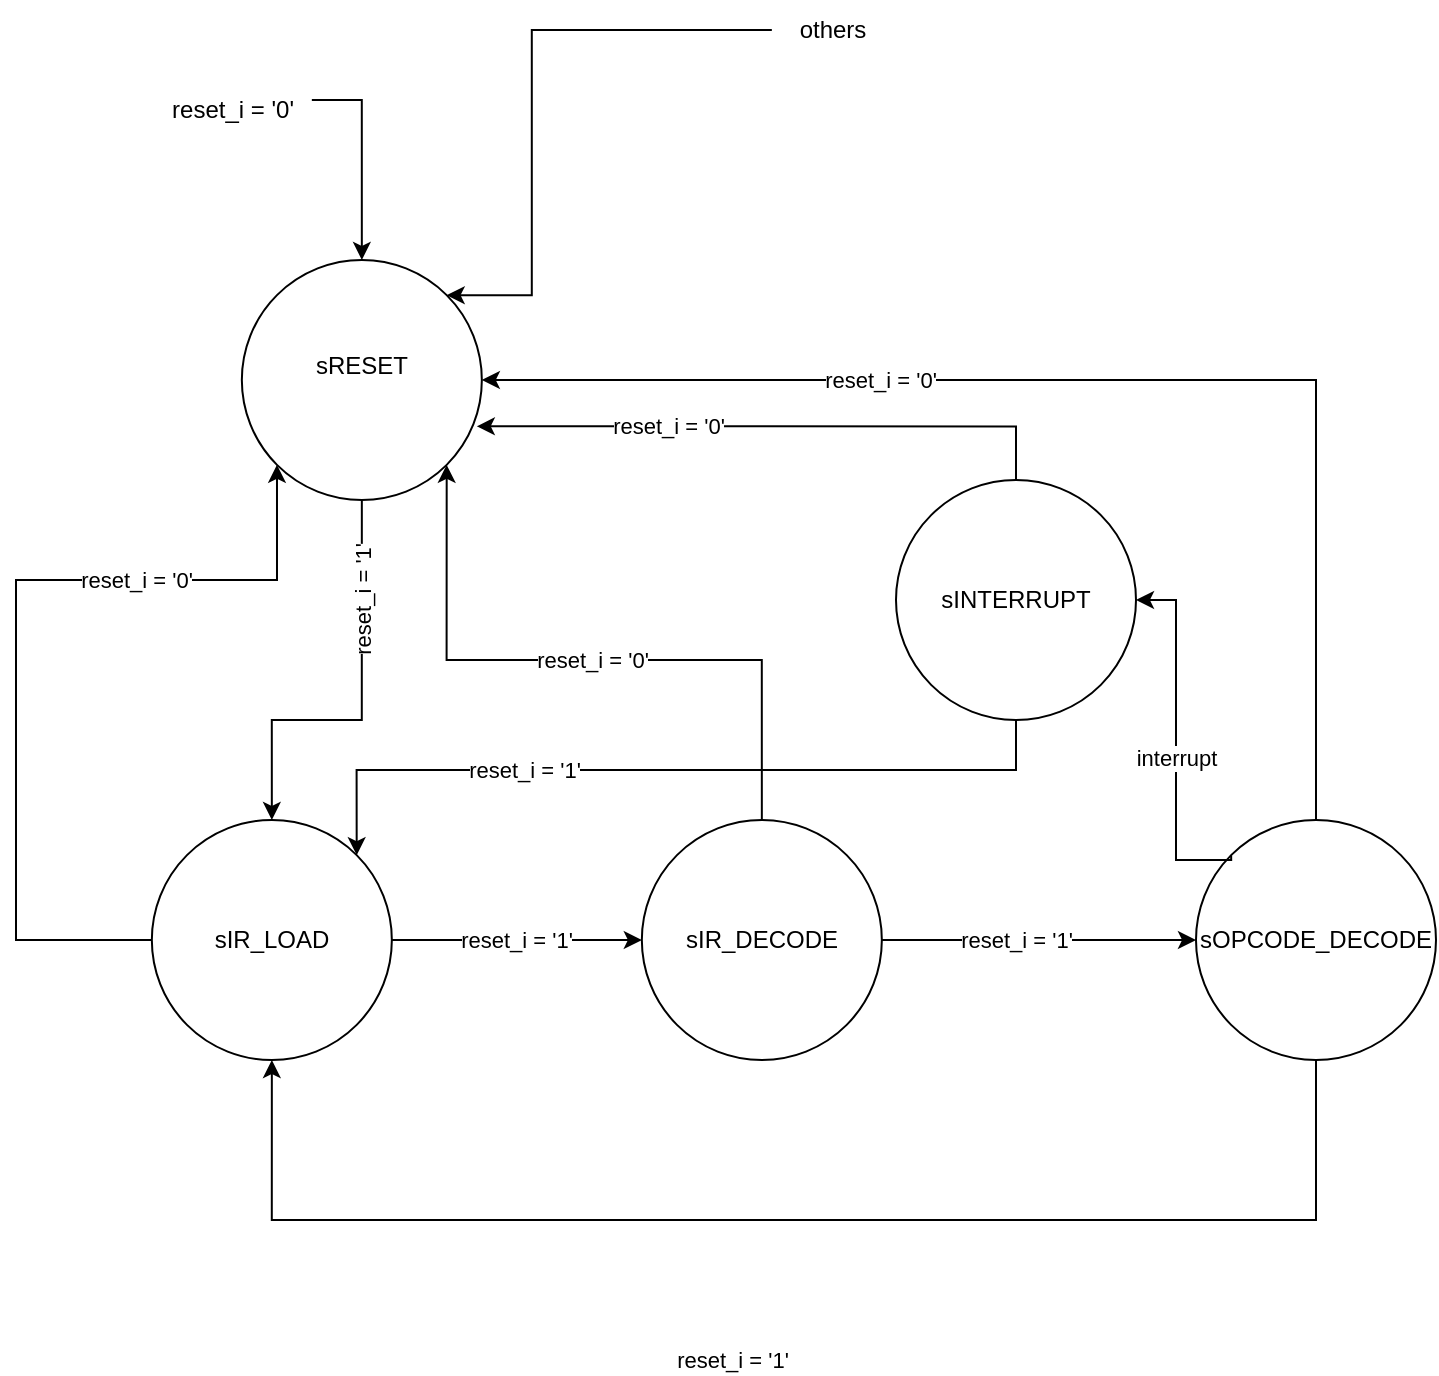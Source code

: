 <mxfile version="24.3.1" type="github">
  <diagram name="Page-1" id="O6B2R55OZhxfZqI_czE0">
    <mxGraphModel dx="840" dy="484" grid="1" gridSize="10" guides="1" tooltips="1" connect="1" arrows="1" fold="1" page="1" pageScale="1" pageWidth="850" pageHeight="1100" math="0" shadow="0">
      <root>
        <mxCell id="0" />
        <mxCell id="1" parent="0" />
        <mxCell id="JaBu_I75zH1oVb4ZYvn0-17" style="edgeStyle=orthogonalEdgeStyle;rounded=0;orthogonalLoop=1;jettySize=auto;html=1;exitX=0.5;exitY=1;exitDx=0;exitDy=0;entryX=0.5;entryY=0;entryDx=0;entryDy=0;" parent="1" source="JaBu_I75zH1oVb4ZYvn0-2" target="JaBu_I75zH1oVb4ZYvn0-3" edge="1">
          <mxGeometry relative="1" as="geometry">
            <Array as="points">
              <mxPoint x="253" y="570" />
              <mxPoint x="208" y="570" />
            </Array>
          </mxGeometry>
        </mxCell>
        <mxCell id="JaBu_I75zH1oVb4ZYvn0-2" value="sRESET&lt;div&gt;&lt;br/&gt;&lt;/div&gt;" style="ellipse;whiteSpace=wrap;html=1;aspect=fixed;" parent="1" vertex="1">
          <mxGeometry x="192.92" y="340" width="120" height="120" as="geometry" />
        </mxCell>
        <mxCell id="JaBu_I75zH1oVb4ZYvn0-18" style="edgeStyle=orthogonalEdgeStyle;rounded=0;orthogonalLoop=1;jettySize=auto;html=1;exitX=1;exitY=0.5;exitDx=0;exitDy=0;entryX=0;entryY=0.5;entryDx=0;entryDy=0;" parent="1" source="JaBu_I75zH1oVb4ZYvn0-3" target="JaBu_I75zH1oVb4ZYvn0-4" edge="1">
          <mxGeometry relative="1" as="geometry" />
        </mxCell>
        <mxCell id="JaBu_I75zH1oVb4ZYvn0-3" value="sIR_LOAD" style="ellipse;whiteSpace=wrap;html=1;aspect=fixed;" parent="1" vertex="1">
          <mxGeometry x="147.92" y="620" width="120" height="120" as="geometry" />
        </mxCell>
        <mxCell id="JaBu_I75zH1oVb4ZYvn0-19" style="edgeStyle=orthogonalEdgeStyle;rounded=0;orthogonalLoop=1;jettySize=auto;html=1;exitX=1;exitY=0.5;exitDx=0;exitDy=0;entryX=0;entryY=0.5;entryDx=0;entryDy=0;" parent="1" source="JaBu_I75zH1oVb4ZYvn0-4" target="JaBu_I75zH1oVb4ZYvn0-5" edge="1">
          <mxGeometry relative="1" as="geometry" />
        </mxCell>
        <mxCell id="JaBu_I75zH1oVb4ZYvn0-26" style="edgeStyle=orthogonalEdgeStyle;rounded=0;orthogonalLoop=1;jettySize=auto;html=1;exitX=0.5;exitY=0;exitDx=0;exitDy=0;entryX=1;entryY=1;entryDx=0;entryDy=0;" parent="1" source="JaBu_I75zH1oVb4ZYvn0-4" target="JaBu_I75zH1oVb4ZYvn0-2" edge="1">
          <mxGeometry relative="1" as="geometry" />
        </mxCell>
        <mxCell id="JaBu_I75zH1oVb4ZYvn0-4" value="sIR_DECODE" style="ellipse;whiteSpace=wrap;html=1;aspect=fixed;" parent="1" vertex="1">
          <mxGeometry x="392.92" y="620" width="120" height="120" as="geometry" />
        </mxCell>
        <mxCell id="JaBu_I75zH1oVb4ZYvn0-22" style="edgeStyle=orthogonalEdgeStyle;rounded=0;orthogonalLoop=1;jettySize=auto;html=1;exitX=0.5;exitY=1;exitDx=0;exitDy=0;entryX=0.5;entryY=1;entryDx=0;entryDy=0;" parent="1" source="JaBu_I75zH1oVb4ZYvn0-5" target="JaBu_I75zH1oVb4ZYvn0-3" edge="1">
          <mxGeometry relative="1" as="geometry">
            <Array as="points">
              <mxPoint x="730" y="820" />
              <mxPoint x="208" y="820" />
            </Array>
          </mxGeometry>
        </mxCell>
        <mxCell id="JaBu_I75zH1oVb4ZYvn0-29" style="edgeStyle=orthogonalEdgeStyle;rounded=0;orthogonalLoop=1;jettySize=auto;html=1;exitX=0.5;exitY=0;exitDx=0;exitDy=0;entryX=1;entryY=0.5;entryDx=0;entryDy=0;" parent="1" source="JaBu_I75zH1oVb4ZYvn0-5" target="JaBu_I75zH1oVb4ZYvn0-2" edge="1">
          <mxGeometry relative="1" as="geometry" />
        </mxCell>
        <mxCell id="JaBu_I75zH1oVb4ZYvn0-39" value="reset_i = &#39;0&#39;" style="edgeLabel;html=1;align=center;verticalAlign=middle;resizable=0;points=[];" parent="JaBu_I75zH1oVb4ZYvn0-29" vertex="1" connectable="0">
          <mxGeometry x="0.393" y="1" relative="1" as="geometry">
            <mxPoint x="5" y="-1" as="offset" />
          </mxGeometry>
        </mxCell>
        <mxCell id="JaBu_I75zH1oVb4ZYvn0-5" value="sOPCODE_DECODE" style="ellipse;whiteSpace=wrap;html=1;aspect=fixed;" parent="1" vertex="1">
          <mxGeometry x="670" y="620" width="120" height="120" as="geometry" />
        </mxCell>
        <mxCell id="JaBu_I75zH1oVb4ZYvn0-16" value="" style="edgeStyle=orthogonalEdgeStyle;rounded=0;orthogonalLoop=1;jettySize=auto;html=1;entryX=0.5;entryY=0;entryDx=0;entryDy=0;" parent="1" source="JaBu_I75zH1oVb4ZYvn0-7" target="JaBu_I75zH1oVb4ZYvn0-2" edge="1">
          <mxGeometry relative="1" as="geometry">
            <Array as="points">
              <mxPoint x="252.92" y="260" />
            </Array>
          </mxGeometry>
        </mxCell>
        <mxCell id="JaBu_I75zH1oVb4ZYvn0-7" value="reset_i = &#39;0&#39;" style="text;html=1;align=center;verticalAlign=middle;resizable=0;points=[];autosize=1;strokeColor=none;fillColor=none;" parent="1" vertex="1">
          <mxGeometry x="147.92" y="250" width="80" height="30" as="geometry" />
        </mxCell>
        <mxCell id="JaBu_I75zH1oVb4ZYvn0-47" style="edgeStyle=orthogonalEdgeStyle;rounded=0;orthogonalLoop=1;jettySize=auto;html=1;entryX=1;entryY=0;entryDx=0;entryDy=0;" parent="1" source="JaBu_I75zH1oVb4ZYvn0-23" target="JaBu_I75zH1oVb4ZYvn0-2" edge="1">
          <mxGeometry relative="1" as="geometry">
            <Array as="points">
              <mxPoint x="337.92" y="225" />
              <mxPoint x="337.92" y="358" />
            </Array>
          </mxGeometry>
        </mxCell>
        <mxCell id="JaBu_I75zH1oVb4ZYvn0-23" value="others" style="text;html=1;align=center;verticalAlign=middle;resizable=0;points=[];autosize=1;strokeColor=none;fillColor=none;" parent="1" vertex="1">
          <mxGeometry x="457.92" y="210" width="60" height="30" as="geometry" />
        </mxCell>
        <mxCell id="JaBu_I75zH1oVb4ZYvn0-27" style="edgeStyle=orthogonalEdgeStyle;rounded=0;orthogonalLoop=1;jettySize=auto;html=1;exitX=0;exitY=0.5;exitDx=0;exitDy=0;entryX=0;entryY=1;entryDx=0;entryDy=0;" parent="1" source="JaBu_I75zH1oVb4ZYvn0-3" target="JaBu_I75zH1oVb4ZYvn0-2" edge="1">
          <mxGeometry relative="1" as="geometry">
            <Array as="points">
              <mxPoint x="80" y="680" />
              <mxPoint x="80" y="500" />
              <mxPoint x="210" y="500" />
            </Array>
          </mxGeometry>
        </mxCell>
        <mxCell id="JaBu_I75zH1oVb4ZYvn0-40" value="reset_i = &#39;0&#39;" style="edgeLabel;html=1;align=center;verticalAlign=middle;resizable=0;points=[];" parent="1" vertex="1" connectable="0">
          <mxGeometry x="367.92" y="540" as="geometry" />
        </mxCell>
        <mxCell id="JaBu_I75zH1oVb4ZYvn0-42" value="reset_i = &#39;0&#39;" style="edgeLabel;html=1;align=center;verticalAlign=middle;resizable=0;points=[];" parent="1" vertex="1" connectable="0">
          <mxGeometry x="140" y="500" as="geometry" />
        </mxCell>
        <mxCell id="JaBu_I75zH1oVb4ZYvn0-43" value="reset_i = &#39;1&#39;" style="edgeLabel;html=1;align=center;verticalAlign=middle;resizable=0;points=[];rotation=-90;" parent="1" vertex="1" connectable="0">
          <mxGeometry x="252.92" y="510" as="geometry" />
        </mxCell>
        <mxCell id="JaBu_I75zH1oVb4ZYvn0-44" value="reset_i = &#39;1&#39;" style="edgeLabel;html=1;align=center;verticalAlign=middle;resizable=0;points=[];rotation=0;" parent="1" vertex="1" connectable="0">
          <mxGeometry x="330" y="680" as="geometry" />
        </mxCell>
        <mxCell id="JaBu_I75zH1oVb4ZYvn0-45" value="reset_i = &#39;1&#39;" style="edgeLabel;html=1;align=center;verticalAlign=middle;resizable=0;points=[];rotation=0;" parent="1" vertex="1" connectable="0">
          <mxGeometry x="580" y="680" as="geometry" />
        </mxCell>
        <mxCell id="JaBu_I75zH1oVb4ZYvn0-46" value="reset_i = &#39;1&#39;" style="edgeLabel;html=1;align=center;verticalAlign=middle;resizable=0;points=[];rotation=0;" parent="1" vertex="1" connectable="0">
          <mxGeometry x="437.92" y="890" as="geometry" />
        </mxCell>
        <mxCell id="FmckzHXFktqqCb5J5M8A-1" value="sINTERRUPT" style="ellipse;whiteSpace=wrap;html=1;aspect=fixed;" vertex="1" parent="1">
          <mxGeometry x="520" y="450" width="120" height="120" as="geometry" />
        </mxCell>
        <mxCell id="FmckzHXFktqqCb5J5M8A-182" style="edgeStyle=orthogonalEdgeStyle;rounded=0;orthogonalLoop=1;jettySize=auto;html=1;exitX=0;exitY=0;exitDx=0;exitDy=0;entryX=1;entryY=0.5;entryDx=0;entryDy=0;" edge="1" parent="1" source="JaBu_I75zH1oVb4ZYvn0-5" target="FmckzHXFktqqCb5J5M8A-1">
          <mxGeometry relative="1" as="geometry">
            <mxPoint x="505" y="648" as="sourcePoint" />
            <mxPoint x="590" y="580" as="targetPoint" />
            <Array as="points">
              <mxPoint x="688" y="640" />
              <mxPoint x="660" y="640" />
              <mxPoint x="660" y="510" />
            </Array>
          </mxGeometry>
        </mxCell>
        <mxCell id="FmckzHXFktqqCb5J5M8A-183" value="interrupt" style="edgeLabel;html=1;align=center;verticalAlign=middle;resizable=0;points=[];" vertex="1" connectable="0" parent="FmckzHXFktqqCb5J5M8A-182">
          <mxGeometry x="-0.098" relative="1" as="geometry">
            <mxPoint as="offset" />
          </mxGeometry>
        </mxCell>
        <mxCell id="FmckzHXFktqqCb5J5M8A-184" style="edgeStyle=orthogonalEdgeStyle;rounded=0;orthogonalLoop=1;jettySize=auto;html=1;exitX=0.5;exitY=0;exitDx=0;exitDy=0;entryX=0.979;entryY=0.693;entryDx=0;entryDy=0;entryPerimeter=0;" edge="1" parent="1" source="FmckzHXFktqqCb5J5M8A-1" target="JaBu_I75zH1oVb4ZYvn0-2">
          <mxGeometry relative="1" as="geometry">
            <mxPoint x="740" y="630" as="sourcePoint" />
            <mxPoint x="323" y="410" as="targetPoint" />
          </mxGeometry>
        </mxCell>
        <mxCell id="FmckzHXFktqqCb5J5M8A-185" value="reset_i = &#39;0&#39;" style="edgeLabel;html=1;align=center;verticalAlign=middle;resizable=0;points=[];" vertex="1" connectable="0" parent="FmckzHXFktqqCb5J5M8A-184">
          <mxGeometry x="0.393" y="1" relative="1" as="geometry">
            <mxPoint x="5" y="-1" as="offset" />
          </mxGeometry>
        </mxCell>
        <mxCell id="FmckzHXFktqqCb5J5M8A-186" style="edgeStyle=orthogonalEdgeStyle;rounded=0;orthogonalLoop=1;jettySize=auto;html=1;exitX=0.5;exitY=1;exitDx=0;exitDy=0;entryX=1;entryY=0;entryDx=0;entryDy=0;" edge="1" parent="1" source="FmckzHXFktqqCb5J5M8A-1" target="JaBu_I75zH1oVb4ZYvn0-3">
          <mxGeometry relative="1" as="geometry">
            <mxPoint x="590" y="460" as="sourcePoint" />
            <mxPoint x="320" y="433" as="targetPoint" />
          </mxGeometry>
        </mxCell>
        <mxCell id="FmckzHXFktqqCb5J5M8A-187" value="&lt;div&gt;reset_i = &#39;1&#39;&lt;/div&gt;" style="edgeLabel;html=1;align=center;verticalAlign=middle;resizable=0;points=[];" vertex="1" connectable="0" parent="FmckzHXFktqqCb5J5M8A-186">
          <mxGeometry x="0.393" y="1" relative="1" as="geometry">
            <mxPoint x="5" y="-1" as="offset" />
          </mxGeometry>
        </mxCell>
      </root>
    </mxGraphModel>
  </diagram>
</mxfile>
